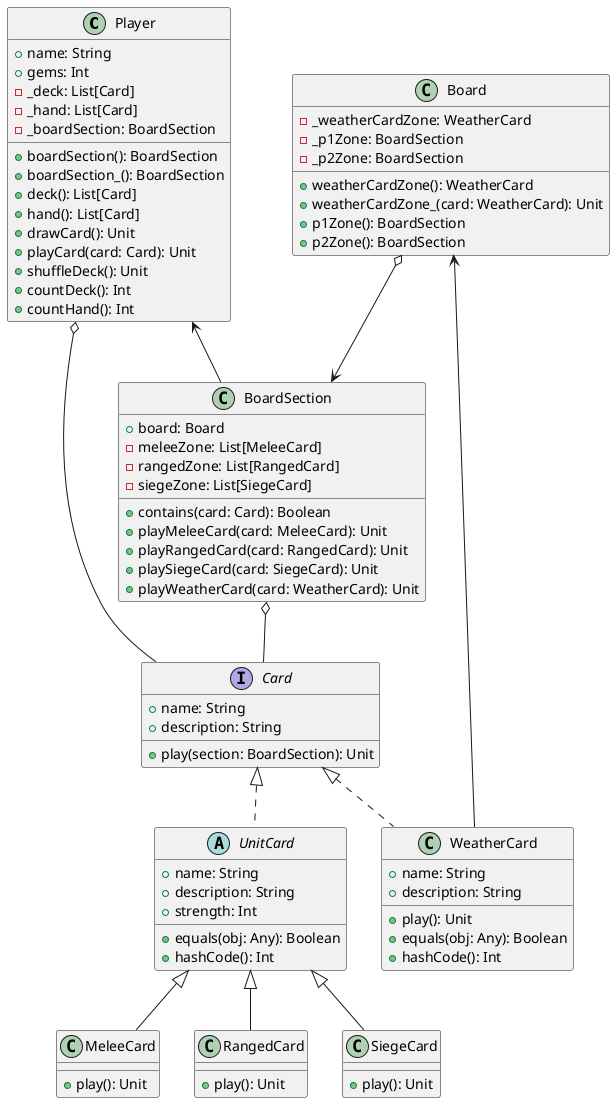 @startuml

class Player{
    +name: String
    +gems: Int
    -_deck: List[Card]
    -_hand: List[Card]
    -_boardSection: BoardSection
    +boardSection(): BoardSection
    +boardSection_(): BoardSection
    +deck(): List[Card]
    +hand(): List[Card]
    +drawCard(): Unit
    +playCard(card: Card): Unit
    +shuffleDeck(): Unit
    +countDeck(): Int
    +countHand(): Int
}

interface Card{
    +name: String
    +description: String
    +play(section: BoardSection): Unit
}
abstract class UnitCard{
    +name: String
    +description: String
    +strength: Int
    +equals(obj: Any): Boolean
    +hashCode(): Int
}
class MeleeCard{
    +play(): Unit
}
class RangedCard{
    +play(): Unit
}
class SiegeCard{
    +play(): Unit
}
class WeatherCard{
    +name: String
    +description: String
    +play(): Unit
    +equals(obj: Any): Boolean
    +hashCode(): Int
}

class Board{
    -_weatherCardZone: WeatherCard
    -_p1Zone: BoardSection
    -_p2Zone: BoardSection
    +weatherCardZone(): WeatherCard
    +weatherCardZone_(card: WeatherCard): Unit
    +p1Zone(): BoardSection
    +p2Zone(): BoardSection
}
class BoardSection{
    +board: Board
    -meleeZone: List[MeleeCard]
    -rangedZone: List[RangedCard]
    -siegeZone: List[SiegeCard]
    +contains(card: Card): Boolean
    +playMeleeCard(card: MeleeCard): Unit
    +playRangedCard(card: RangedCard): Unit
    +playSiegeCard(card: SiegeCard): Unit
    +playWeatherCard(card: WeatherCard): Unit
}

Player o-- Card
Player <-- BoardSection

Card <|.. UnitCard
Card <|.. WeatherCard
UnitCard <|-- MeleeCard
UnitCard <|-- RangedCard
UnitCard <|-- SiegeCard

Board o--> BoardSection
Board <-- WeatherCard

BoardSection o-- Card

@enduml